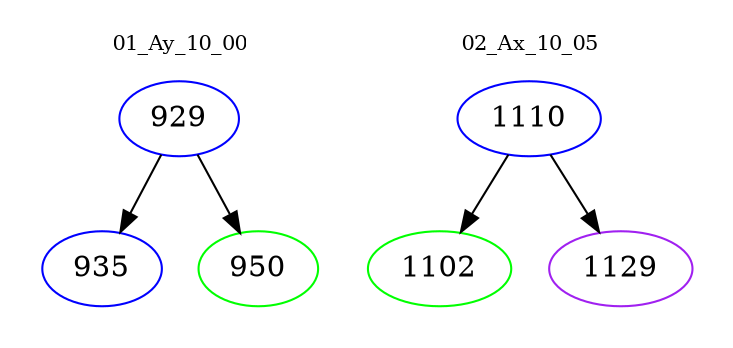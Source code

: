 digraph{
subgraph cluster_0 {
color = white
label = "01_Ay_10_00";
fontsize=10;
T0_929 [label="929", color="blue"]
T0_929 -> T0_935 [color="black"]
T0_935 [label="935", color="blue"]
T0_929 -> T0_950 [color="black"]
T0_950 [label="950", color="green"]
}
subgraph cluster_1 {
color = white
label = "02_Ax_10_05";
fontsize=10;
T1_1110 [label="1110", color="blue"]
T1_1110 -> T1_1102 [color="black"]
T1_1102 [label="1102", color="green"]
T1_1110 -> T1_1129 [color="black"]
T1_1129 [label="1129", color="purple"]
}
}
